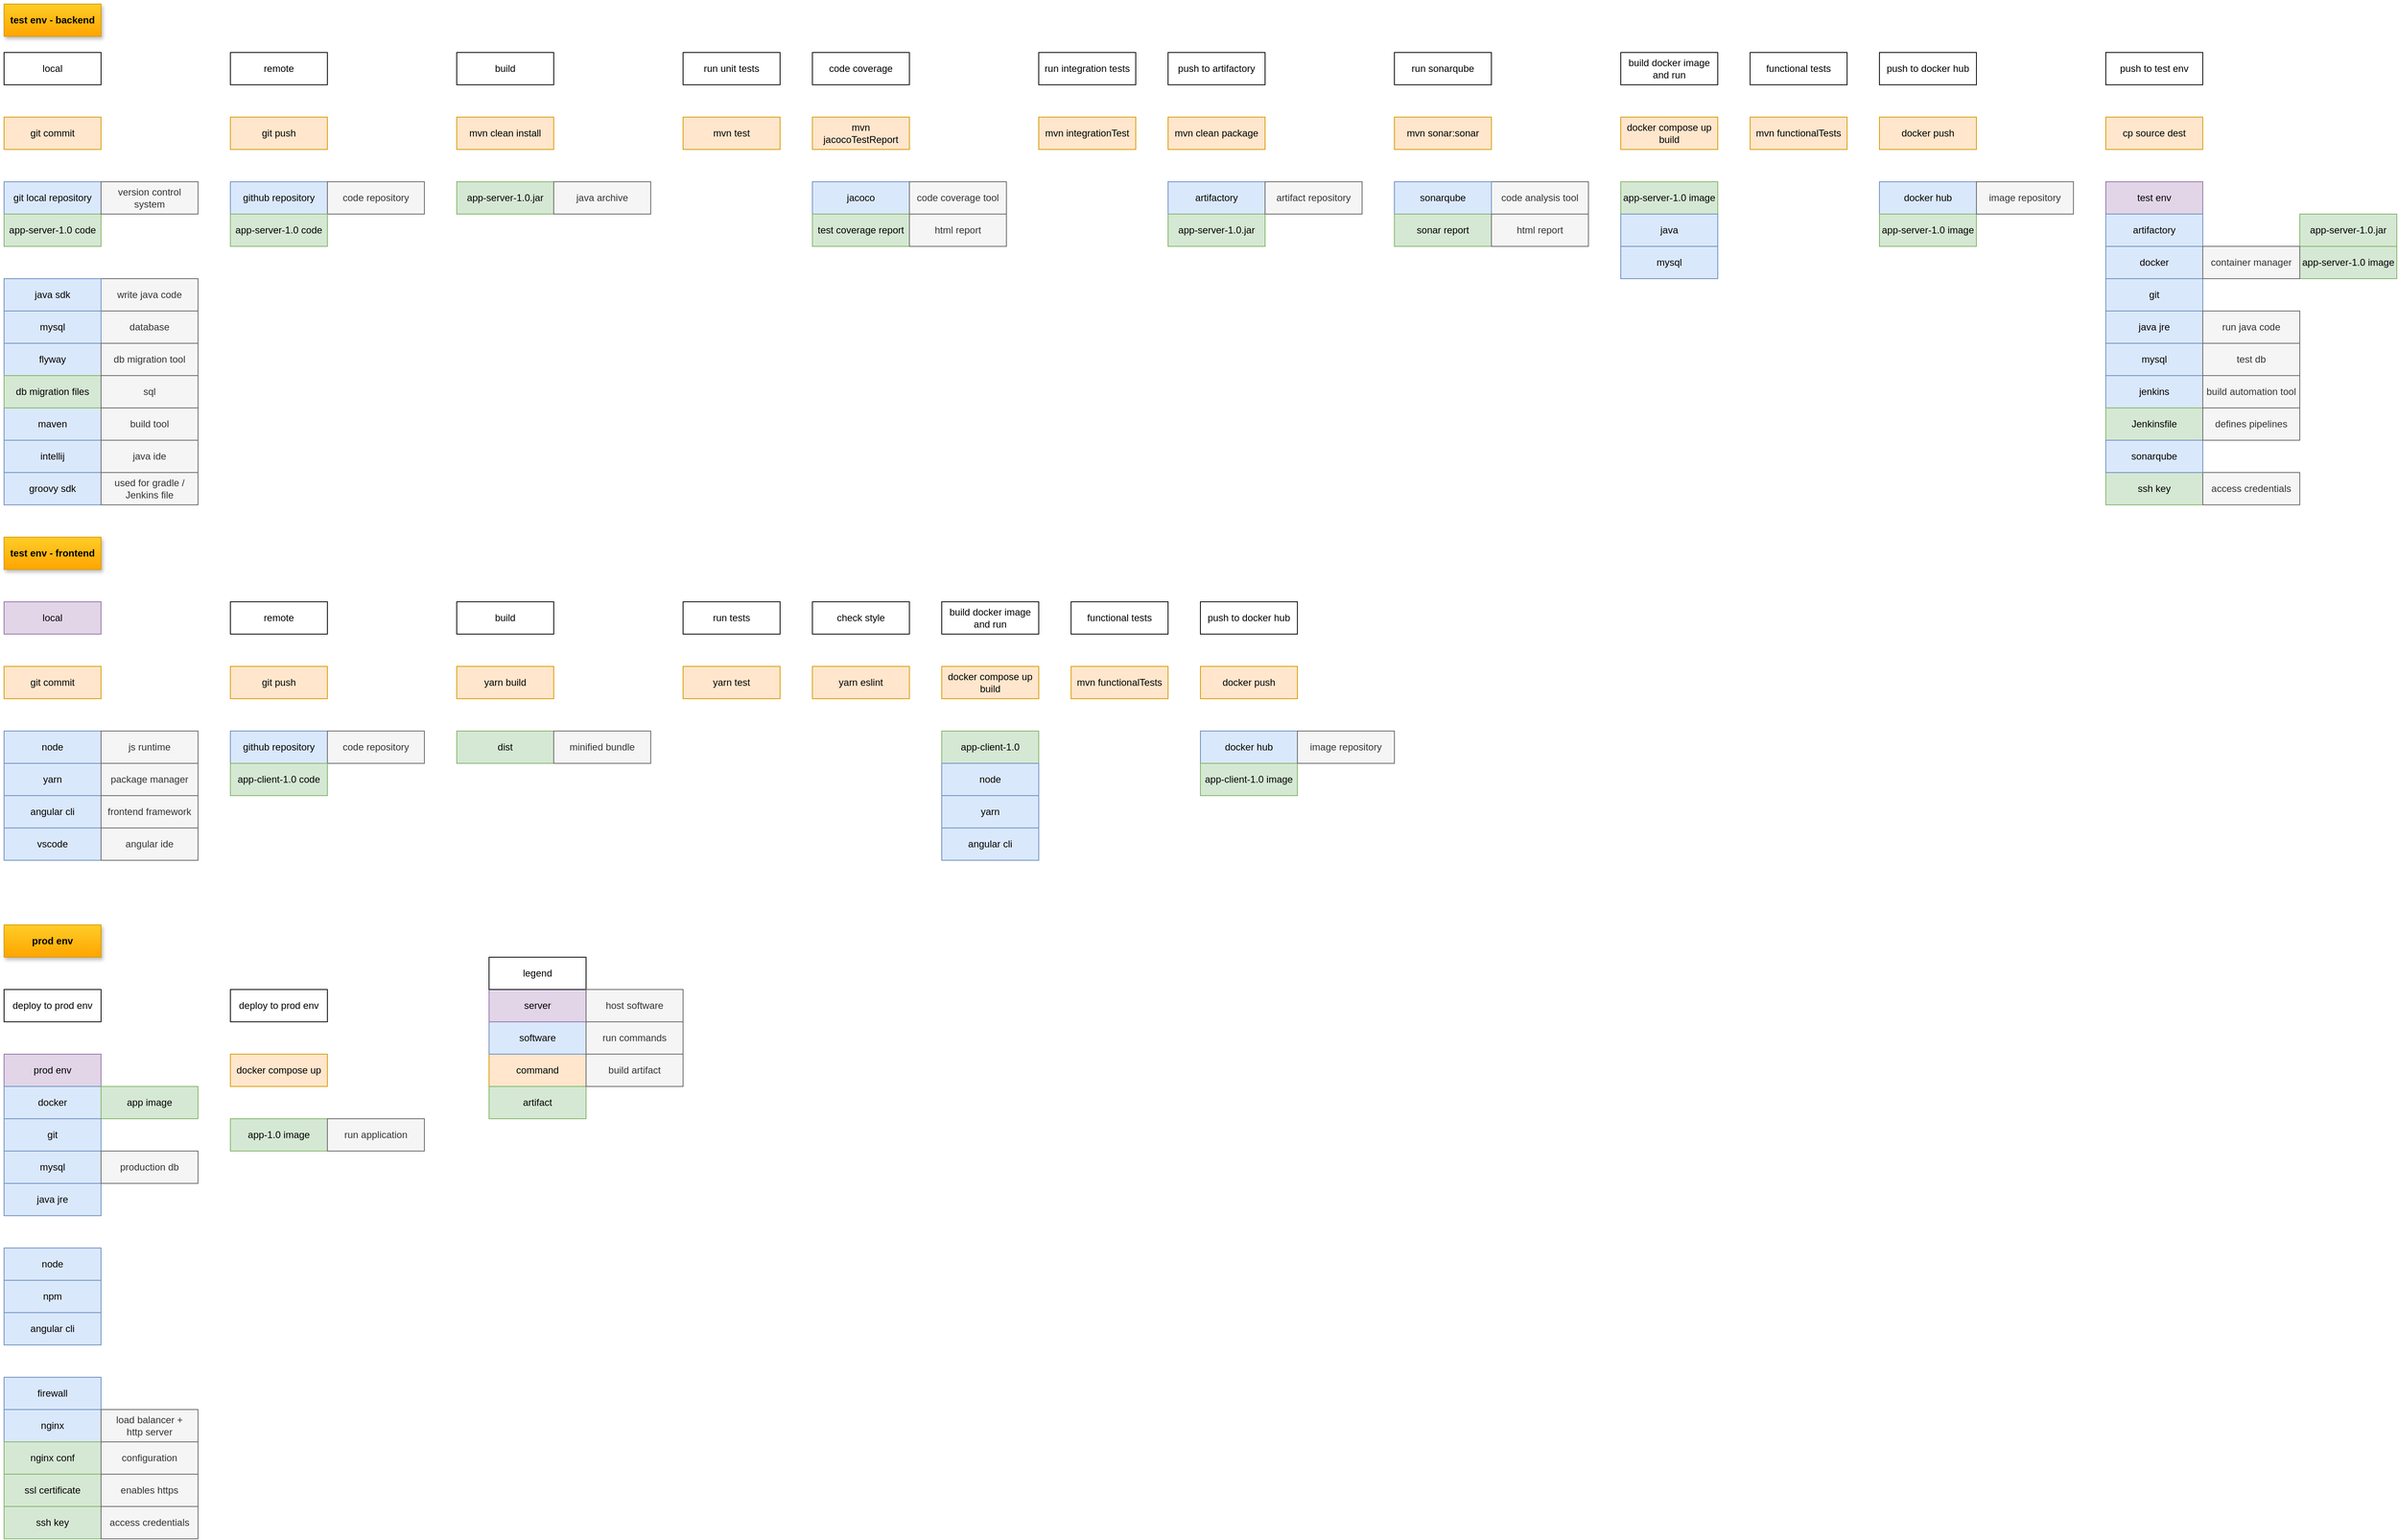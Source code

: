 <mxfile version="14.7.4" type="embed" pages="2"><diagram id="ULkQnrne7PKiLcyMcCj-" name="real"><mxGraphModel dx="1424" dy="747" grid="1" gridSize="10" guides="1" tooltips="1" connect="1" arrows="1" fold="1" page="1" pageScale="1" pageWidth="850" pageHeight="1100" math="0" shadow="0"><root><mxCell id="0"/><mxCell id="1" parent="0"/><mxCell id="2" value="build" style="rounded=0;whiteSpace=wrap;html=1;" parent="1" vertex="1"><mxGeometry x="600" y="80" width="120" height="40" as="geometry"/></mxCell><mxCell id="3" value="run unit tests" style="rounded=0;whiteSpace=wrap;html=1;" parent="1" vertex="1"><mxGeometry x="880" y="80" width="120" height="40" as="geometry"/></mxCell><mxCell id="4" value="run integration tests" style="rounded=0;whiteSpace=wrap;html=1;" parent="1" vertex="1"><mxGeometry x="1320" y="80" width="120" height="40" as="geometry"/></mxCell><mxCell id="5" value="push to artifactory" style="rounded=0;whiteSpace=wrap;html=1;" parent="1" vertex="1"><mxGeometry x="1480" y="80" width="120" height="40" as="geometry"/></mxCell><mxCell id="6" value="build docker image and run" style="rounded=0;whiteSpace=wrap;html=1;" parent="1" vertex="1"><mxGeometry x="2040" y="80" width="120" height="40" as="geometry"/></mxCell><mxCell id="7" value="push to docker hub" style="rounded=0;whiteSpace=wrap;html=1;" parent="1" vertex="1"><mxGeometry x="2360" y="80" width="120" height="40" as="geometry"/></mxCell><mxCell id="8" value="push to test env" style="rounded=0;whiteSpace=wrap;html=1;" parent="1" vertex="1"><mxGeometry x="2640" y="80" width="120" height="40" as="geometry"/></mxCell><mxCell id="10" value="test env - backend" style="rounded=0;whiteSpace=wrap;html=1;fillColor=#ffcd28;strokeColor=#d79b00;fontStyle=1;gradientColor=#ffa500;shadow=1;" parent="1" vertex="1"><mxGeometry x="40" y="20" width="120" height="40" as="geometry"/></mxCell><mxCell id="11" value="prod env" style="rounded=0;whiteSpace=wrap;html=1;fillColor=#ffcd28;strokeColor=#d79b00;fontStyle=1;gradientColor=#ffa500;shadow=1;" parent="1" vertex="1"><mxGeometry x="40" y="1160" width="120" height="40" as="geometry"/></mxCell><mxCell id="12" value="deploy to prod env" style="rounded=0;whiteSpace=wrap;html=1;" parent="1" vertex="1"><mxGeometry x="40" y="1240" width="120" height="40" as="geometry"/></mxCell><mxCell id="13" value="app-server-1.0.jar" style="rounded=0;whiteSpace=wrap;html=1;fillColor=#d5e8d4;strokeColor=#82b366;" parent="1" vertex="1"><mxGeometry x="600" y="240" width="120" height="40" as="geometry"/></mxCell><mxCell id="14" value="artifactory" style="rounded=0;whiteSpace=wrap;html=1;fillColor=#dae8fc;strokeColor=#6c8ebf;" parent="1" vertex="1"><mxGeometry x="1480" y="240" width="120" height="40" as="geometry"/></mxCell><mxCell id="15" value="docker hub" style="rounded=0;whiteSpace=wrap;html=1;fillColor=#dae8fc;strokeColor=#6c8ebf;" parent="1" vertex="1"><mxGeometry x="2360" y="240" width="120" height="40" as="geometry"/></mxCell><mxCell id="16" value="remote" style="rounded=0;whiteSpace=wrap;html=1;" parent="1" vertex="1"><mxGeometry x="320" y="80" width="120" height="40" as="geometry"/></mxCell><mxCell id="17" value="local" style="rounded=0;whiteSpace=wrap;html=1;" parent="1" vertex="1"><mxGeometry x="40" y="80" width="120" height="40" as="geometry"/></mxCell><mxCell id="18" value="git local repository" style="rounded=0;whiteSpace=wrap;html=1;fillColor=#dae8fc;strokeColor=#6c8ebf;" parent="1" vertex="1"><mxGeometry x="40" y="240" width="120" height="40" as="geometry"/></mxCell><mxCell id="19" value="github repository" style="rounded=0;whiteSpace=wrap;html=1;fillColor=#dae8fc;strokeColor=#6c8ebf;" parent="1" vertex="1"><mxGeometry x="320" y="240" width="120" height="40" as="geometry"/></mxCell><mxCell id="21" value="app-server-1.0 image" style="rounded=0;whiteSpace=wrap;html=1;fillColor=#d5e8d4;strokeColor=#82b366;" parent="1" vertex="1"><mxGeometry x="2040" y="240" width="120" height="40" as="geometry"/></mxCell><mxCell id="22" value="app-server-1.0.jar" style="rounded=0;whiteSpace=wrap;html=1;fillColor=#d5e8d4;strokeColor=#82b366;" parent="1" vertex="1"><mxGeometry x="1480" y="280" width="120" height="40" as="geometry"/></mxCell><mxCell id="23" value="app-server-1.0 image" style="rounded=0;whiteSpace=wrap;html=1;fillColor=#d5e8d4;strokeColor=#82b366;" parent="1" vertex="1"><mxGeometry x="2360" y="280" width="120" height="40" as="geometry"/></mxCell><mxCell id="24" value="test env" style="rounded=0;whiteSpace=wrap;html=1;fillColor=#e1d5e7;strokeColor=#9673a6;" parent="1" vertex="1"><mxGeometry x="2640" y="240" width="120" height="40" as="geometry"/></mxCell><mxCell id="25" value="artifactory" style="rounded=0;whiteSpace=wrap;html=1;fillColor=#dae8fc;strokeColor=#6c8ebf;" parent="1" vertex="1"><mxGeometry x="2640" y="280" width="120" height="40" as="geometry"/></mxCell><mxCell id="26" value="app-server-1.0.jar" style="rounded=0;whiteSpace=wrap;html=1;fillColor=#d5e8d4;strokeColor=#82b366;" parent="1" vertex="1"><mxGeometry x="2880" y="280" width="120" height="40" as="geometry"/></mxCell><mxCell id="27" value="docker" style="rounded=0;whiteSpace=wrap;html=1;fillColor=#dae8fc;strokeColor=#6c8ebf;" parent="1" vertex="1"><mxGeometry x="2640" y="320" width="120" height="40" as="geometry"/></mxCell><mxCell id="28" value="app-server-1.0 image" style="rounded=0;whiteSpace=wrap;html=1;fillColor=#d5e8d4;strokeColor=#82b366;" parent="1" vertex="1"><mxGeometry x="2880" y="320" width="120" height="40" as="geometry"/></mxCell><mxCell id="29" value="git" style="rounded=0;whiteSpace=wrap;html=1;fillColor=#dae8fc;strokeColor=#6c8ebf;" parent="1" vertex="1"><mxGeometry x="2640" y="360" width="120" height="40" as="geometry"/></mxCell><mxCell id="30" value="mysql" style="rounded=0;whiteSpace=wrap;html=1;fillColor=#dae8fc;strokeColor=#6c8ebf;" parent="1" vertex="1"><mxGeometry x="2640" y="440" width="120" height="40" as="geometry"/></mxCell><mxCell id="31" value="java jre" style="rounded=0;whiteSpace=wrap;html=1;fillColor=#dae8fc;strokeColor=#6c8ebf;" parent="1" vertex="1"><mxGeometry x="2640" y="400" width="120" height="40" as="geometry"/></mxCell><mxCell id="33" value="prod env" style="rounded=0;whiteSpace=wrap;html=1;fillColor=#e1d5e7;strokeColor=#9673a6;" parent="1" vertex="1"><mxGeometry x="40" y="1320" width="120" height="40" as="geometry"/></mxCell><mxCell id="34" value="docker" style="rounded=0;whiteSpace=wrap;html=1;fillColor=#dae8fc;strokeColor=#6c8ebf;" parent="1" vertex="1"><mxGeometry x="40" y="1360" width="120" height="40" as="geometry"/></mxCell><mxCell id="35" value="app image" style="rounded=0;whiteSpace=wrap;html=1;fillColor=#d5e8d4;strokeColor=#82b366;" parent="1" vertex="1"><mxGeometry x="160" y="1360" width="120" height="40" as="geometry"/></mxCell><mxCell id="36" value="git" style="rounded=0;whiteSpace=wrap;html=1;fillColor=#dae8fc;strokeColor=#6c8ebf;" parent="1" vertex="1"><mxGeometry x="40" y="1400" width="120" height="40" as="geometry"/></mxCell><mxCell id="37" value="mysql" style="rounded=0;whiteSpace=wrap;html=1;fillColor=#dae8fc;strokeColor=#6c8ebf;" parent="1" vertex="1"><mxGeometry x="40" y="1440" width="120" height="40" as="geometry"/></mxCell><mxCell id="38" value="java jre" style="rounded=0;whiteSpace=wrap;html=1;fillColor=#dae8fc;strokeColor=#6c8ebf;" parent="1" vertex="1"><mxGeometry x="40" y="1480" width="120" height="40" as="geometry"/></mxCell><mxCell id="39" value="firewall" style="rounded=0;whiteSpace=wrap;html=1;fillColor=#dae8fc;strokeColor=#6c8ebf;" parent="1" vertex="1"><mxGeometry x="40" y="1720" width="120" height="40" as="geometry"/></mxCell><mxCell id="40" value="nginx" style="rounded=0;whiteSpace=wrap;html=1;fillColor=#dae8fc;strokeColor=#6c8ebf;" parent="1" vertex="1"><mxGeometry x="40" y="1760" width="120" height="40" as="geometry"/></mxCell><mxCell id="41" value="ssl certificate" style="rounded=0;whiteSpace=wrap;html=1;fillColor=#d5e8d4;strokeColor=#82b366;" parent="1" vertex="1"><mxGeometry x="40" y="1840" width="120" height="40" as="geometry"/></mxCell><mxCell id="42" value="jenkins" style="rounded=0;whiteSpace=wrap;html=1;fillColor=#dae8fc;strokeColor=#6c8ebf;" parent="1" vertex="1"><mxGeometry x="2640" y="480" width="120" height="40" as="geometry"/></mxCell><mxCell id="44" value="build automation tool" style="rounded=0;whiteSpace=wrap;html=1;fillColor=#f5f5f5;strokeColor=#666666;fontColor=#333333;" parent="1" vertex="1"><mxGeometry x="2760" y="480" width="120" height="40" as="geometry"/></mxCell><mxCell id="45" value="write java code" style="rounded=0;whiteSpace=wrap;html=1;fillColor=#f5f5f5;strokeColor=#666666;fontColor=#333333;" parent="1" vertex="1"><mxGeometry x="160" y="360" width="120" height="40" as="geometry"/></mxCell><mxCell id="46" value="database" style="rounded=0;whiteSpace=wrap;html=1;fillColor=#f5f5f5;strokeColor=#666666;fontColor=#333333;" parent="1" vertex="1"><mxGeometry x="160" y="400" width="120" height="40" as="geometry"/></mxCell><mxCell id="48" value="mysql" style="rounded=0;whiteSpace=wrap;html=1;fillColor=#dae8fc;strokeColor=#6c8ebf;" parent="1" vertex="1"><mxGeometry x="2040" y="320" width="120" height="40" as="geometry"/></mxCell><mxCell id="49" value="java" style="rounded=0;whiteSpace=wrap;html=1;fillColor=#dae8fc;strokeColor=#6c8ebf;" parent="1" vertex="1"><mxGeometry x="2040" y="280" width="120" height="40" as="geometry"/></mxCell><mxCell id="50" value="container manager" style="rounded=0;whiteSpace=wrap;html=1;fillColor=#f5f5f5;strokeColor=#666666;fontColor=#333333;" parent="1" vertex="1"><mxGeometry x="2760" y="320" width="120" height="40" as="geometry"/></mxCell><mxCell id="51" value="artifact repository" style="rounded=0;whiteSpace=wrap;html=1;fillColor=#f5f5f5;strokeColor=#666666;fontColor=#333333;" parent="1" vertex="1"><mxGeometry x="1600" y="240" width="120" height="40" as="geometry"/></mxCell><mxCell id="53" value="code repository" style="rounded=0;whiteSpace=wrap;html=1;fillColor=#f5f5f5;strokeColor=#666666;fontColor=#333333;" parent="1" vertex="1"><mxGeometry x="440" y="240" width="120" height="40" as="geometry"/></mxCell><mxCell id="54" value="app-server-1.0 code" style="rounded=0;whiteSpace=wrap;html=1;fillColor=#d5e8d4;strokeColor=#82b366;" parent="1" vertex="1"><mxGeometry x="40" y="280" width="120" height="40" as="geometry"/></mxCell><mxCell id="55" value="app-server-1.0 code" style="rounded=0;whiteSpace=wrap;html=1;fillColor=#d5e8d4;strokeColor=#82b366;" parent="1" vertex="1"><mxGeometry x="320" y="280" width="120" height="40" as="geometry"/></mxCell><mxCell id="59" value="java archive" style="rounded=0;whiteSpace=wrap;html=1;fillColor=#f5f5f5;strokeColor=#666666;fontColor=#333333;" parent="1" vertex="1"><mxGeometry x="720" y="240" width="120" height="40" as="geometry"/></mxCell><mxCell id="61" value="image repository" style="rounded=0;whiteSpace=wrap;html=1;fillColor=#f5f5f5;strokeColor=#666666;fontColor=#333333;" parent="1" vertex="1"><mxGeometry x="2480" y="240" width="120" height="40" as="geometry"/></mxCell><mxCell id="63" value="mysql" style="rounded=0;whiteSpace=wrap;html=1;fillColor=#dae8fc;strokeColor=#6c8ebf;" parent="1" vertex="1"><mxGeometry x="40" y="400" width="120" height="40" as="geometry"/></mxCell><mxCell id="64" value="java sdk" style="rounded=0;whiteSpace=wrap;html=1;fillColor=#dae8fc;strokeColor=#6c8ebf;" parent="1" vertex="1"><mxGeometry x="40" y="360" width="120" height="40" as="geometry"/></mxCell><mxCell id="65" value="version control system" style="rounded=0;whiteSpace=wrap;html=1;fillColor=#f5f5f5;strokeColor=#666666;fontColor=#333333;" parent="1" vertex="1"><mxGeometry x="160" y="240" width="120" height="40" as="geometry"/></mxCell><mxCell id="66" value="intellij" style="rounded=0;whiteSpace=wrap;html=1;fillColor=#dae8fc;strokeColor=#6c8ebf;" parent="1" vertex="1"><mxGeometry x="40" y="560" width="120" height="40" as="geometry"/></mxCell><mxCell id="67" value="java ide" style="rounded=0;whiteSpace=wrap;html=1;fillColor=#f5f5f5;strokeColor=#666666;fontColor=#333333;" parent="1" vertex="1"><mxGeometry x="160" y="560" width="120" height="40" as="geometry"/></mxCell><mxCell id="68" value="maven" style="rounded=0;whiteSpace=wrap;html=1;fillColor=#dae8fc;strokeColor=#6c8ebf;" parent="1" vertex="1"><mxGeometry x="40" y="520" width="120" height="40" as="geometry"/></mxCell><mxCell id="70" value="build tool" style="rounded=0;whiteSpace=wrap;html=1;fillColor=#f5f5f5;strokeColor=#666666;fontColor=#333333;" parent="1" vertex="1"><mxGeometry x="160" y="520" width="120" height="40" as="geometry"/></mxCell><mxCell id="71" value="mvn test" style="rounded=0;whiteSpace=wrap;html=1;fillColor=#ffe6cc;strokeColor=#d79b00;" parent="1" vertex="1"><mxGeometry x="880" y="160" width="120" height="40" as="geometry"/></mxCell><mxCell id="72" value="mvn integrationTest" style="rounded=0;whiteSpace=wrap;html=1;fillColor=#ffe6cc;strokeColor=#d79b00;" parent="1" vertex="1"><mxGeometry x="1320" y="160" width="120" height="40" as="geometry"/></mxCell><mxCell id="73" value="mvn clean install" style="rounded=0;whiteSpace=wrap;html=1;fillColor=#ffe6cc;strokeColor=#d79b00;" parent="1" vertex="1"><mxGeometry x="600" y="160" width="120" height="40" as="geometry"/></mxCell><mxCell id="74" value="docker push" style="rounded=0;whiteSpace=wrap;html=1;fillColor=#ffe6cc;strokeColor=#d79b00;" parent="1" vertex="1"><mxGeometry x="2360" y="160" width="120" height="40" as="geometry"/></mxCell><mxCell id="75" value="docker compose up build" style="rounded=0;whiteSpace=wrap;html=1;fillColor=#ffe6cc;strokeColor=#d79b00;" parent="1" vertex="1"><mxGeometry x="2040" y="160" width="120" height="40" as="geometry"/></mxCell><mxCell id="76" value="load balancer + &lt;br&gt;http server" style="rounded=0;whiteSpace=wrap;html=1;fillColor=#f5f5f5;strokeColor=#666666;fontColor=#333333;" parent="1" vertex="1"><mxGeometry x="160" y="1760" width="120" height="40" as="geometry"/></mxCell><mxCell id="77" value="git push" style="rounded=0;whiteSpace=wrap;html=1;fillColor=#ffe6cc;strokeColor=#d79b00;" parent="1" vertex="1"><mxGeometry x="320" y="160" width="120" height="40" as="geometry"/></mxCell><mxCell id="78" value="git commit" style="rounded=0;whiteSpace=wrap;html=1;fillColor=#ffe6cc;strokeColor=#d79b00;" parent="1" vertex="1"><mxGeometry x="40" y="160" width="120" height="40" as="geometry"/></mxCell><mxCell id="79" value="Jenkinsfile" style="rounded=0;whiteSpace=wrap;html=1;fillColor=#d5e8d4;strokeColor=#82b366;" parent="1" vertex="1"><mxGeometry x="2640" y="520" width="120" height="40" as="geometry"/></mxCell><mxCell id="80" value="command" style="rounded=0;whiteSpace=wrap;html=1;fillColor=#ffe6cc;strokeColor=#d79b00;" parent="1" vertex="1"><mxGeometry x="640" y="1320" width="120" height="40" as="geometry"/></mxCell><mxCell id="81" value="software" style="rounded=0;whiteSpace=wrap;html=1;fillColor=#dae8fc;strokeColor=#6c8ebf;" parent="1" vertex="1"><mxGeometry x="640" y="1280" width="120" height="40" as="geometry"/></mxCell><mxCell id="82" value="artifact" style="rounded=0;whiteSpace=wrap;html=1;fillColor=#d5e8d4;strokeColor=#82b366;" parent="1" vertex="1"><mxGeometry x="640" y="1360" width="120" height="40" as="geometry"/></mxCell><mxCell id="83" value="server" style="rounded=0;whiteSpace=wrap;html=1;fillColor=#e1d5e7;strokeColor=#9673a6;" parent="1" vertex="1"><mxGeometry x="640" y="1240" width="120" height="40" as="geometry"/></mxCell><mxCell id="84" value="legend" style="rounded=0;whiteSpace=wrap;html=1;" parent="1" vertex="1"><mxGeometry x="640" y="1200" width="120" height="40" as="geometry"/></mxCell><mxCell id="85" value="cp source dest" style="rounded=0;whiteSpace=wrap;html=1;fillColor=#ffe6cc;strokeColor=#d79b00;" parent="1" vertex="1"><mxGeometry x="2640" y="160" width="120" height="40" as="geometry"/></mxCell><mxCell id="86" value="mvn clean package" style="rounded=0;whiteSpace=wrap;html=1;fillColor=#ffe6cc;strokeColor=#d79b00;" parent="1" vertex="1"><mxGeometry x="1480" y="160" width="120" height="40" as="geometry"/></mxCell><mxCell id="87" value="ssh key" style="rounded=0;whiteSpace=wrap;html=1;fillColor=#d5e8d4;strokeColor=#82b366;" parent="1" vertex="1"><mxGeometry x="40" y="1880" width="120" height="40" as="geometry"/></mxCell><mxCell id="88" value="ssh key" style="rounded=0;whiteSpace=wrap;html=1;fillColor=#d5e8d4;strokeColor=#82b366;" parent="1" vertex="1"><mxGeometry x="2640" y="600" width="120" height="40" as="geometry"/></mxCell><mxCell id="89" value="access credentials" style="rounded=0;whiteSpace=wrap;html=1;fillColor=#f5f5f5;strokeColor=#666666;fontColor=#333333;" parent="1" vertex="1"><mxGeometry x="2760" y="600" width="120" height="40" as="geometry"/></mxCell><mxCell id="90" value="host software" style="rounded=0;whiteSpace=wrap;html=1;fillColor=#f5f5f5;strokeColor=#666666;fontColor=#333333;" parent="1" vertex="1"><mxGeometry x="760" y="1240" width="120" height="40" as="geometry"/></mxCell><mxCell id="91" value="run commands" style="rounded=0;whiteSpace=wrap;html=1;fillColor=#f5f5f5;strokeColor=#666666;fontColor=#333333;" parent="1" vertex="1"><mxGeometry x="760" y="1280" width="120" height="40" as="geometry"/></mxCell><mxCell id="92" value="build artifact" style="rounded=0;whiteSpace=wrap;html=1;fillColor=#f5f5f5;strokeColor=#666666;fontColor=#333333;" parent="1" vertex="1"><mxGeometry x="760" y="1320" width="120" height="40" as="geometry"/></mxCell><mxCell id="94" value="code coverage" style="rounded=0;whiteSpace=wrap;html=1;" parent="1" vertex="1"><mxGeometry x="1040" y="80" width="120" height="40" as="geometry"/></mxCell><mxCell id="95" value="jacoco" style="rounded=0;whiteSpace=wrap;html=1;fillColor=#dae8fc;strokeColor=#6c8ebf;" parent="1" vertex="1"><mxGeometry x="1040" y="240" width="120" height="40" as="geometry"/></mxCell><mxCell id="96" value="test coverage report" style="rounded=0;whiteSpace=wrap;html=1;fillColor=#d5e8d4;strokeColor=#82b366;" parent="1" vertex="1"><mxGeometry x="1040" y="280" width="120" height="40" as="geometry"/></mxCell><mxCell id="97" value="mvn jacocoTestReport" style="rounded=0;whiteSpace=wrap;html=1;fillColor=#ffe6cc;strokeColor=#d79b00;" parent="1" vertex="1"><mxGeometry x="1040" y="160" width="120" height="40" as="geometry"/></mxCell><mxCell id="98" value="code coverage tool" style="rounded=0;whiteSpace=wrap;html=1;fillColor=#f5f5f5;strokeColor=#666666;fontColor=#333333;" parent="1" vertex="1"><mxGeometry x="1160" y="240" width="120" height="40" as="geometry"/></mxCell><mxCell id="99" value="flyway" style="rounded=0;whiteSpace=wrap;html=1;fillColor=#dae8fc;strokeColor=#6c8ebf;" parent="1" vertex="1"><mxGeometry x="40" y="440" width="120" height="40" as="geometry"/></mxCell><mxCell id="100" value="db migration tool" style="rounded=0;whiteSpace=wrap;html=1;fillColor=#f5f5f5;strokeColor=#666666;fontColor=#333333;" parent="1" vertex="1"><mxGeometry x="160" y="440" width="120" height="40" as="geometry"/></mxCell><mxCell id="TMf7GeFNpjUwdygxCq6B-100" value="access credentials" style="rounded=0;whiteSpace=wrap;html=1;fillColor=#f5f5f5;strokeColor=#666666;fontColor=#333333;" parent="1" vertex="1"><mxGeometry x="160" y="1880" width="120" height="40" as="geometry"/></mxCell><mxCell id="TMf7GeFNpjUwdygxCq6B-101" value="enables https" style="rounded=0;whiteSpace=wrap;html=1;fillColor=#f5f5f5;strokeColor=#666666;fontColor=#333333;" parent="1" vertex="1"><mxGeometry x="160" y="1840" width="120" height="40" as="geometry"/></mxCell><mxCell id="TMf7GeFNpjUwdygxCq6B-102" value="deploy to prod env" style="rounded=0;whiteSpace=wrap;html=1;" parent="1" vertex="1"><mxGeometry x="320" y="1240" width="120" height="40" as="geometry"/></mxCell><mxCell id="TMf7GeFNpjUwdygxCq6B-103" value="docker compose up" style="rounded=0;whiteSpace=wrap;html=1;fillColor=#ffe6cc;strokeColor=#d79b00;" parent="1" vertex="1"><mxGeometry x="320" y="1320" width="120" height="40" as="geometry"/></mxCell><mxCell id="TMf7GeFNpjUwdygxCq6B-104" value="app-1.0 image" style="rounded=0;whiteSpace=wrap;html=1;fillColor=#d5e8d4;strokeColor=#82b366;" parent="1" vertex="1"><mxGeometry x="320" y="1400" width="120" height="40" as="geometry"/></mxCell><mxCell id="TMf7GeFNpjUwdygxCq6B-105" value="run application" style="rounded=0;whiteSpace=wrap;html=1;fillColor=#f5f5f5;strokeColor=#666666;fontColor=#333333;" parent="1" vertex="1"><mxGeometry x="440" y="1400" width="120" height="40" as="geometry"/></mxCell><mxCell id="TMf7GeFNpjUwdygxCq6B-106" value="node" style="rounded=0;whiteSpace=wrap;html=1;fillColor=#dae8fc;strokeColor=#6c8ebf;" parent="1" vertex="1"><mxGeometry x="40" y="920" width="120" height="40" as="geometry"/></mxCell><mxCell id="TMf7GeFNpjUwdygxCq6B-107" value="angular cli" style="rounded=0;whiteSpace=wrap;html=1;fillColor=#dae8fc;strokeColor=#6c8ebf;" parent="1" vertex="1"><mxGeometry x="40" y="1000" width="120" height="40" as="geometry"/></mxCell><mxCell id="TMf7GeFNpjUwdygxCq6B-108" value="frontend framework" style="rounded=0;whiteSpace=wrap;html=1;fillColor=#f5f5f5;strokeColor=#666666;fontColor=#333333;" parent="1" vertex="1"><mxGeometry x="160" y="1000" width="120" height="40" as="geometry"/></mxCell><mxCell id="TMf7GeFNpjUwdygxCq6B-110" value="yarn" style="rounded=0;whiteSpace=wrap;html=1;fillColor=#dae8fc;strokeColor=#6c8ebf;" parent="1" vertex="1"><mxGeometry x="40" y="960" width="120" height="40" as="geometry"/></mxCell><mxCell id="TMf7GeFNpjUwdygxCq6B-111" value="package manager" style="rounded=0;whiteSpace=wrap;html=1;fillColor=#f5f5f5;strokeColor=#666666;fontColor=#333333;" parent="1" vertex="1"><mxGeometry x="160" y="960" width="120" height="40" as="geometry"/></mxCell><mxCell id="TMf7GeFNpjUwdygxCq6B-112" value="js runtime" style="rounded=0;whiteSpace=wrap;html=1;fillColor=#f5f5f5;strokeColor=#666666;fontColor=#333333;" parent="1" vertex="1"><mxGeometry x="160" y="920" width="120" height="40" as="geometry"/></mxCell><mxCell id="TMf7GeFNpjUwdygxCq6B-113" value="vscode" style="rounded=0;whiteSpace=wrap;html=1;fillColor=#dae8fc;strokeColor=#6c8ebf;" parent="1" vertex="1"><mxGeometry x="40" y="1040" width="120" height="40" as="geometry"/></mxCell><mxCell id="TMf7GeFNpjUwdygxCq6B-114" value="angular ide" style="rounded=0;whiteSpace=wrap;html=1;fillColor=#f5f5f5;strokeColor=#666666;fontColor=#333333;" parent="1" vertex="1"><mxGeometry x="160" y="1040" width="120" height="40" as="geometry"/></mxCell><mxCell id="TMf7GeFNpjUwdygxCq6B-115" value="node" style="rounded=0;whiteSpace=wrap;html=1;fillColor=#dae8fc;strokeColor=#6c8ebf;" parent="1" vertex="1"><mxGeometry x="40" y="1560" width="120" height="40" as="geometry"/></mxCell><mxCell id="TMf7GeFNpjUwdygxCq6B-116" value="angular cli" style="rounded=0;whiteSpace=wrap;html=1;fillColor=#dae8fc;strokeColor=#6c8ebf;" parent="1" vertex="1"><mxGeometry x="40" y="1640" width="120" height="40" as="geometry"/></mxCell><mxCell id="TMf7GeFNpjUwdygxCq6B-117" value="npm" style="rounded=0;whiteSpace=wrap;html=1;fillColor=#dae8fc;strokeColor=#6c8ebf;" parent="1" vertex="1"><mxGeometry x="40" y="1600" width="120" height="40" as="geometry"/></mxCell><mxCell id="TMf7GeFNpjUwdygxCq6B-118" value="nginx conf" style="rounded=0;whiteSpace=wrap;html=1;fillColor=#d5e8d4;strokeColor=#82b366;" parent="1" vertex="1"><mxGeometry x="40" y="1800" width="120" height="40" as="geometry"/></mxCell><mxCell id="TMf7GeFNpjUwdygxCq6B-119" value="configuration" style="rounded=0;whiteSpace=wrap;html=1;fillColor=#f5f5f5;strokeColor=#666666;fontColor=#333333;" parent="1" vertex="1"><mxGeometry x="160" y="1800" width="120" height="40" as="geometry"/></mxCell><mxCell id="TMf7GeFNpjUwdygxCq6B-121" value="db migration files" style="rounded=0;whiteSpace=wrap;html=1;fillColor=#d5e8d4;strokeColor=#82b366;" parent="1" vertex="1"><mxGeometry x="40" y="480" width="120" height="40" as="geometry"/></mxCell><mxCell id="TMf7GeFNpjUwdygxCq6B-122" value="sql" style="rounded=0;whiteSpace=wrap;html=1;fillColor=#f5f5f5;strokeColor=#666666;fontColor=#333333;" parent="1" vertex="1"><mxGeometry x="160" y="480" width="120" height="40" as="geometry"/></mxCell><mxCell id="TMf7GeFNpjUwdygxCq6B-123" value="sonarqube" style="rounded=0;whiteSpace=wrap;html=1;fillColor=#dae8fc;strokeColor=#6c8ebf;" parent="1" vertex="1"><mxGeometry x="2640" y="560" width="120" height="40" as="geometry"/></mxCell><mxCell id="TMf7GeFNpjUwdygxCq6B-124" value="code analysis tool" style="rounded=0;whiteSpace=wrap;html=1;fillColor=#f5f5f5;strokeColor=#666666;fontColor=#333333;" parent="1" vertex="1"><mxGeometry x="1880" y="240" width="120" height="40" as="geometry"/></mxCell><mxCell id="TMf7GeFNpjUwdygxCq6B-125" value="run sonarqube" style="rounded=0;whiteSpace=wrap;html=1;" parent="1" vertex="1"><mxGeometry x="1760" y="80" width="120" height="40" as="geometry"/></mxCell><mxCell id="TMf7GeFNpjUwdygxCq6B-126" value="mvn sonar:sonar" style="rounded=0;whiteSpace=wrap;html=1;fillColor=#ffe6cc;strokeColor=#d79b00;" parent="1" vertex="1"><mxGeometry x="1760" y="160" width="120" height="40" as="geometry"/></mxCell><mxCell id="TMf7GeFNpjUwdygxCq6B-128" value="git commit" style="rounded=0;whiteSpace=wrap;html=1;fillColor=#ffe6cc;strokeColor=#d79b00;" parent="1" vertex="1"><mxGeometry x="40" y="840" width="120" height="40" as="geometry"/></mxCell><mxCell id="TMf7GeFNpjUwdygxCq6B-129" value="test env - frontend" style="rounded=0;whiteSpace=wrap;html=1;fillColor=#ffcd28;strokeColor=#d79b00;fontStyle=1;gradientColor=#ffa500;shadow=1;" parent="1" vertex="1"><mxGeometry x="40" y="680" width="120" height="40" as="geometry"/></mxCell><mxCell id="TMf7GeFNpjUwdygxCq6B-130" value="remote" style="rounded=0;whiteSpace=wrap;html=1;" parent="1" vertex="1"><mxGeometry x="320" y="760" width="120" height="40" as="geometry"/></mxCell><mxCell id="TMf7GeFNpjUwdygxCq6B-131" value="github repository" style="rounded=0;whiteSpace=wrap;html=1;fillColor=#dae8fc;strokeColor=#6c8ebf;" parent="1" vertex="1"><mxGeometry x="320" y="920" width="120" height="40" as="geometry"/></mxCell><mxCell id="TMf7GeFNpjUwdygxCq6B-132" value="code repository" style="rounded=0;whiteSpace=wrap;html=1;fillColor=#f5f5f5;strokeColor=#666666;fontColor=#333333;" parent="1" vertex="1"><mxGeometry x="440" y="920" width="120" height="40" as="geometry"/></mxCell><mxCell id="TMf7GeFNpjUwdygxCq6B-133" value="app-client-1.0 code" style="rounded=0;whiteSpace=wrap;html=1;fillColor=#d5e8d4;strokeColor=#82b366;" parent="1" vertex="1"><mxGeometry x="320" y="960" width="120" height="40" as="geometry"/></mxCell><mxCell id="TMf7GeFNpjUwdygxCq6B-134" value="git push" style="rounded=0;whiteSpace=wrap;html=1;fillColor=#ffe6cc;strokeColor=#d79b00;" parent="1" vertex="1"><mxGeometry x="320" y="840" width="120" height="40" as="geometry"/></mxCell><mxCell id="TMf7GeFNpjUwdygxCq6B-135" value="local" style="rounded=0;whiteSpace=wrap;html=1;fillColor=#e1d5e7;strokeColor=#9673a6;" parent="1" vertex="1"><mxGeometry x="40" y="760" width="120" height="40" as="geometry"/></mxCell><mxCell id="TMf7GeFNpjUwdygxCq6B-136" value="build" style="rounded=0;whiteSpace=wrap;html=1;" parent="1" vertex="1"><mxGeometry x="600" y="760" width="120" height="40" as="geometry"/></mxCell><mxCell id="TMf7GeFNpjUwdygxCq6B-137" value="dist" style="rounded=0;whiteSpace=wrap;html=1;fillColor=#d5e8d4;strokeColor=#82b366;" parent="1" vertex="1"><mxGeometry x="600" y="920" width="120" height="40" as="geometry"/></mxCell><mxCell id="TMf7GeFNpjUwdygxCq6B-138" value="minified bundle" style="rounded=0;whiteSpace=wrap;html=1;fillColor=#f5f5f5;strokeColor=#666666;fontColor=#333333;" parent="1" vertex="1"><mxGeometry x="720" y="920" width="120" height="40" as="geometry"/></mxCell><mxCell id="TMf7GeFNpjUwdygxCq6B-139" value="yarn build" style="rounded=0;whiteSpace=wrap;html=1;fillColor=#ffe6cc;strokeColor=#d79b00;" parent="1" vertex="1"><mxGeometry x="600" y="840" width="120" height="40" as="geometry"/></mxCell><mxCell id="TMf7GeFNpjUwdygxCq6B-140" value="production db" style="rounded=0;whiteSpace=wrap;html=1;fillColor=#f5f5f5;strokeColor=#666666;fontColor=#333333;" parent="1" vertex="1"><mxGeometry x="160" y="1440" width="120" height="40" as="geometry"/></mxCell><mxCell id="TMf7GeFNpjUwdygxCq6B-141" value="test db" style="rounded=0;whiteSpace=wrap;html=1;fillColor=#f5f5f5;strokeColor=#666666;fontColor=#333333;" parent="1" vertex="1"><mxGeometry x="2760" y="440" width="120" height="40" as="geometry"/></mxCell><mxCell id="TMf7GeFNpjUwdygxCq6B-142" value="run tests" style="rounded=0;whiteSpace=wrap;html=1;" parent="1" vertex="1"><mxGeometry x="880" y="760" width="120" height="40" as="geometry"/></mxCell><mxCell id="TMf7GeFNpjUwdygxCq6B-143" value="yarn test" style="rounded=0;whiteSpace=wrap;html=1;fillColor=#ffe6cc;strokeColor=#d79b00;" parent="1" vertex="1"><mxGeometry x="880" y="840" width="120" height="40" as="geometry"/></mxCell><mxCell id="TMf7GeFNpjUwdygxCq6B-144" value="functional tests" style="rounded=0;whiteSpace=wrap;html=1;" parent="1" vertex="1"><mxGeometry x="2200" y="80" width="120" height="40" as="geometry"/></mxCell><mxCell id="TMf7GeFNpjUwdygxCq6B-145" value="mvn functionalTests" style="rounded=0;whiteSpace=wrap;html=1;fillColor=#ffe6cc;strokeColor=#d79b00;" parent="1" vertex="1"><mxGeometry x="2200" y="160" width="120" height="40" as="geometry"/></mxCell><mxCell id="TMf7GeFNpjUwdygxCq6B-146" value="sonarqube" style="rounded=0;whiteSpace=wrap;html=1;fillColor=#dae8fc;strokeColor=#6c8ebf;" parent="1" vertex="1"><mxGeometry x="1760" y="240" width="120" height="40" as="geometry"/></mxCell><mxCell id="TMf7GeFNpjUwdygxCq6B-147" value="sonar report" style="rounded=0;whiteSpace=wrap;html=1;fillColor=#d5e8d4;strokeColor=#82b366;" parent="1" vertex="1"><mxGeometry x="1760" y="280" width="120" height="40" as="geometry"/></mxCell><mxCell id="TMf7GeFNpjUwdygxCq6B-148" value="html report" style="rounded=0;whiteSpace=wrap;html=1;fillColor=#f5f5f5;strokeColor=#666666;fontColor=#333333;" parent="1" vertex="1"><mxGeometry x="1160" y="280" width="120" height="40" as="geometry"/></mxCell><mxCell id="TMf7GeFNpjUwdygxCq6B-149" value="html report" style="rounded=0;whiteSpace=wrap;html=1;fillColor=#f5f5f5;strokeColor=#666666;fontColor=#333333;" parent="1" vertex="1"><mxGeometry x="1880" y="280" width="120" height="40" as="geometry"/></mxCell><mxCell id="101" value="check style" style="rounded=0;whiteSpace=wrap;html=1;" parent="1" vertex="1"><mxGeometry x="1040" y="760" width="120" height="40" as="geometry"/></mxCell><mxCell id="102" value="yarn eslint" style="rounded=0;whiteSpace=wrap;html=1;fillColor=#ffe6cc;strokeColor=#d79b00;" parent="1" vertex="1"><mxGeometry x="1040" y="840" width="120" height="40" as="geometry"/></mxCell><mxCell id="103" value="build docker image and run" style="rounded=0;whiteSpace=wrap;html=1;" parent="1" vertex="1"><mxGeometry x="1200" y="760" width="120" height="40" as="geometry"/></mxCell><mxCell id="104" value="push to docker hub" style="rounded=0;whiteSpace=wrap;html=1;" parent="1" vertex="1"><mxGeometry x="1520" y="760" width="120" height="40" as="geometry"/></mxCell><mxCell id="105" value="docker hub" style="rounded=0;whiteSpace=wrap;html=1;fillColor=#dae8fc;strokeColor=#6c8ebf;" parent="1" vertex="1"><mxGeometry x="1520" y="920" width="120" height="40" as="geometry"/></mxCell><mxCell id="106" value="app-client-1.0" style="rounded=0;whiteSpace=wrap;html=1;fillColor=#d5e8d4;strokeColor=#82b366;" parent="1" vertex="1"><mxGeometry x="1200" y="920" width="120" height="40" as="geometry"/></mxCell><mxCell id="107" value="app-client-1.0 image" style="rounded=0;whiteSpace=wrap;html=1;fillColor=#d5e8d4;strokeColor=#82b366;" parent="1" vertex="1"><mxGeometry x="1520" y="960" width="120" height="40" as="geometry"/></mxCell><mxCell id="108" value="yarn" style="rounded=0;whiteSpace=wrap;html=1;fillColor=#dae8fc;strokeColor=#6c8ebf;" parent="1" vertex="1"><mxGeometry x="1200" y="1000" width="120" height="40" as="geometry"/></mxCell><mxCell id="109" value="node" style="rounded=0;whiteSpace=wrap;html=1;fillColor=#dae8fc;strokeColor=#6c8ebf;" parent="1" vertex="1"><mxGeometry x="1200" y="960" width="120" height="40" as="geometry"/></mxCell><mxCell id="110" value="image repository" style="rounded=0;whiteSpace=wrap;html=1;fillColor=#f5f5f5;strokeColor=#666666;fontColor=#333333;" parent="1" vertex="1"><mxGeometry x="1640" y="920" width="120" height="40" as="geometry"/></mxCell><mxCell id="111" value="docker push" style="rounded=0;whiteSpace=wrap;html=1;fillColor=#ffe6cc;strokeColor=#d79b00;" parent="1" vertex="1"><mxGeometry x="1520" y="840" width="120" height="40" as="geometry"/></mxCell><mxCell id="112" value="docker compose up build" style="rounded=0;whiteSpace=wrap;html=1;fillColor=#ffe6cc;strokeColor=#d79b00;" parent="1" vertex="1"><mxGeometry x="1200" y="840" width="120" height="40" as="geometry"/></mxCell><mxCell id="113" value="functional tests" style="rounded=0;whiteSpace=wrap;html=1;" parent="1" vertex="1"><mxGeometry x="1360" y="760" width="120" height="40" as="geometry"/></mxCell><mxCell id="114" value="mvn functionalTests" style="rounded=0;whiteSpace=wrap;html=1;fillColor=#ffe6cc;strokeColor=#d79b00;" parent="1" vertex="1"><mxGeometry x="1360" y="840" width="120" height="40" as="geometry"/></mxCell><mxCell id="116" value="angular cli" style="rounded=0;whiteSpace=wrap;html=1;fillColor=#dae8fc;strokeColor=#6c8ebf;" parent="1" vertex="1"><mxGeometry x="1200" y="1040" width="120" height="40" as="geometry"/></mxCell><mxCell id="117" value="defines pipelines" style="rounded=0;whiteSpace=wrap;html=1;fillColor=#f5f5f5;strokeColor=#666666;fontColor=#333333;" parent="1" vertex="1"><mxGeometry x="2760" y="520" width="120" height="40" as="geometry"/></mxCell><mxCell id="118" value="groovy sdk" style="rounded=0;whiteSpace=wrap;html=1;fillColor=#dae8fc;strokeColor=#6c8ebf;" parent="1" vertex="1"><mxGeometry x="40" y="600" width="120" height="40" as="geometry"/></mxCell><mxCell id="120" value="used for gradle / Jenkins file" style="rounded=0;whiteSpace=wrap;html=1;fillColor=#f5f5f5;strokeColor=#666666;fontColor=#333333;" parent="1" vertex="1"><mxGeometry x="160" y="600" width="120" height="40" as="geometry"/></mxCell><mxCell id="121" value="run java code" style="rounded=0;whiteSpace=wrap;html=1;fillColor=#f5f5f5;strokeColor=#666666;fontColor=#333333;" parent="1" vertex="1"><mxGeometry x="2760" y="400" width="120" height="40" as="geometry"/></mxCell></root></mxGraphModel></diagram><diagram id="FZi7Fa-ZEV7dpDColfFA" name="training"><mxGraphModel dx="1424" dy="747" grid="1" gridSize="10" guides="1" tooltips="1" connect="1" arrows="1" fold="1" page="1" pageScale="1" pageWidth="850" pageHeight="1100" math="0" shadow="0"><root><mxCell id="j4I4dCcD2vZgciuF7RfC-0"/><mxCell id="j4I4dCcD2vZgciuF7RfC-1" parent="j4I4dCcD2vZgciuF7RfC-0"/><mxCell id="Gw0aptABmnS--Vc45ade-0" value="build" style="rounded=0;whiteSpace=wrap;html=1;" parent="j4I4dCcD2vZgciuF7RfC-1" vertex="1"><mxGeometry x="600" y="80" width="120" height="40" as="geometry"/></mxCell><mxCell id="Gw0aptABmnS--Vc45ade-1" value="run unit tests" style="rounded=0;whiteSpace=wrap;html=1;" parent="j4I4dCcD2vZgciuF7RfC-1" vertex="1"><mxGeometry x="880" y="80" width="120" height="40" as="geometry"/></mxCell><mxCell id="Gw0aptABmnS--Vc45ade-2" value="run integration tests" style="rounded=0;whiteSpace=wrap;html=1;" parent="j4I4dCcD2vZgciuF7RfC-1" vertex="1"><mxGeometry x="1040" y="80" width="120" height="40" as="geometry"/></mxCell><mxCell id="Gw0aptABmnS--Vc45ade-7" value="test env - backend" style="rounded=0;whiteSpace=wrap;html=1;fillColor=#ffcd28;strokeColor=#d79b00;fontStyle=1;gradientColor=#ffa500;shadow=1;" parent="j4I4dCcD2vZgciuF7RfC-1" vertex="1"><mxGeometry x="40" y="20" width="120" height="40" as="geometry"/></mxCell><mxCell id="Gw0aptABmnS--Vc45ade-10" value="app-server-1.0.jar" style="rounded=0;whiteSpace=wrap;html=1;fillColor=#d5e8d4;strokeColor=#82b366;" parent="j4I4dCcD2vZgciuF7RfC-1" vertex="1"><mxGeometry x="600" y="240" width="120" height="40" as="geometry"/></mxCell><mxCell id="Gw0aptABmnS--Vc45ade-13" value="remote" style="rounded=0;whiteSpace=wrap;html=1;" parent="j4I4dCcD2vZgciuF7RfC-1" vertex="1"><mxGeometry x="320" y="80" width="120" height="40" as="geometry"/></mxCell><mxCell id="Gw0aptABmnS--Vc45ade-14" value="local" style="rounded=0;whiteSpace=wrap;html=1;fillColor=#e1d5e7;strokeColor=#9673a6;" parent="j4I4dCcD2vZgciuF7RfC-1" vertex="1"><mxGeometry x="40" y="80" width="120" height="40" as="geometry"/></mxCell><mxCell id="Gw0aptABmnS--Vc45ade-15" value="git local repository" style="rounded=0;whiteSpace=wrap;html=1;fillColor=#dae8fc;strokeColor=#6c8ebf;" parent="j4I4dCcD2vZgciuF7RfC-1" vertex="1"><mxGeometry x="40" y="240" width="120" height="40" as="geometry"/></mxCell><mxCell id="Gw0aptABmnS--Vc45ade-16" value="github repository" style="rounded=0;whiteSpace=wrap;html=1;fillColor=#dae8fc;strokeColor=#6c8ebf;" parent="j4I4dCcD2vZgciuF7RfC-1" vertex="1"><mxGeometry x="320" y="240" width="120" height="40" as="geometry"/></mxCell><mxCell id="Gw0aptABmnS--Vc45ade-39" value="write java code" style="rounded=0;whiteSpace=wrap;html=1;fillColor=#f5f5f5;strokeColor=#666666;fontColor=#333333;" parent="j4I4dCcD2vZgciuF7RfC-1" vertex="1"><mxGeometry x="160" y="360" width="120" height="40" as="geometry"/></mxCell><mxCell id="Gw0aptABmnS--Vc45ade-40" value="database" style="rounded=0;whiteSpace=wrap;html=1;fillColor=#f5f5f5;strokeColor=#666666;fontColor=#333333;" parent="j4I4dCcD2vZgciuF7RfC-1" vertex="1"><mxGeometry x="160" y="400" width="120" height="40" as="geometry"/></mxCell><mxCell id="Gw0aptABmnS--Vc45ade-45" value="code repository" style="rounded=0;whiteSpace=wrap;html=1;fillColor=#f5f5f5;strokeColor=#666666;fontColor=#333333;" parent="j4I4dCcD2vZgciuF7RfC-1" vertex="1"><mxGeometry x="440" y="240" width="120" height="40" as="geometry"/></mxCell><mxCell id="Gw0aptABmnS--Vc45ade-46" value="app-server-1.0 code" style="rounded=0;whiteSpace=wrap;html=1;fillColor=#d5e8d4;strokeColor=#82b366;" parent="j4I4dCcD2vZgciuF7RfC-1" vertex="1"><mxGeometry x="40" y="280" width="120" height="40" as="geometry"/></mxCell><mxCell id="Gw0aptABmnS--Vc45ade-47" value="app-server-1.0 code" style="rounded=0;whiteSpace=wrap;html=1;fillColor=#d5e8d4;strokeColor=#82b366;" parent="j4I4dCcD2vZgciuF7RfC-1" vertex="1"><mxGeometry x="320" y="280" width="120" height="40" as="geometry"/></mxCell><mxCell id="Gw0aptABmnS--Vc45ade-48" value="java archive" style="rounded=0;whiteSpace=wrap;html=1;fillColor=#f5f5f5;strokeColor=#666666;fontColor=#333333;" parent="j4I4dCcD2vZgciuF7RfC-1" vertex="1"><mxGeometry x="720" y="240" width="120" height="40" as="geometry"/></mxCell><mxCell id="Gw0aptABmnS--Vc45ade-50" value="mysql" style="rounded=0;whiteSpace=wrap;html=1;fillColor=#dae8fc;strokeColor=#6c8ebf;" parent="j4I4dCcD2vZgciuF7RfC-1" vertex="1"><mxGeometry x="40" y="400" width="120" height="40" as="geometry"/></mxCell><mxCell id="Gw0aptABmnS--Vc45ade-51" value="java sdk" style="rounded=0;whiteSpace=wrap;html=1;fillColor=#dae8fc;strokeColor=#6c8ebf;" parent="j4I4dCcD2vZgciuF7RfC-1" vertex="1"><mxGeometry x="40" y="360" width="120" height="40" as="geometry"/></mxCell><mxCell id="Gw0aptABmnS--Vc45ade-52" value="version control system" style="rounded=0;whiteSpace=wrap;html=1;fillColor=#f5f5f5;strokeColor=#666666;fontColor=#333333;" parent="j4I4dCcD2vZgciuF7RfC-1" vertex="1"><mxGeometry x="160" y="240" width="120" height="40" as="geometry"/></mxCell><mxCell id="Gw0aptABmnS--Vc45ade-53" value="intellij" style="rounded=0;whiteSpace=wrap;html=1;fillColor=#dae8fc;strokeColor=#6c8ebf;" parent="j4I4dCcD2vZgciuF7RfC-1" vertex="1"><mxGeometry x="40" y="480" width="120" height="40" as="geometry"/></mxCell><mxCell id="Gw0aptABmnS--Vc45ade-54" value="java ide" style="rounded=0;whiteSpace=wrap;html=1;fillColor=#f5f5f5;strokeColor=#666666;fontColor=#333333;" parent="j4I4dCcD2vZgciuF7RfC-1" vertex="1"><mxGeometry x="160" y="480" width="120" height="40" as="geometry"/></mxCell><mxCell id="Gw0aptABmnS--Vc45ade-55" value="maven" style="rounded=0;whiteSpace=wrap;html=1;fillColor=#dae8fc;strokeColor=#6c8ebf;" parent="j4I4dCcD2vZgciuF7RfC-1" vertex="1"><mxGeometry x="40" y="440" width="120" height="40" as="geometry"/></mxCell><mxCell id="Gw0aptABmnS--Vc45ade-56" value="build tool" style="rounded=0;whiteSpace=wrap;html=1;fillColor=#f5f5f5;strokeColor=#666666;fontColor=#333333;" parent="j4I4dCcD2vZgciuF7RfC-1" vertex="1"><mxGeometry x="160" y="440" width="120" height="40" as="geometry"/></mxCell><mxCell id="Gw0aptABmnS--Vc45ade-57" value="mvn test" style="rounded=0;whiteSpace=wrap;html=1;fillColor=#ffe6cc;strokeColor=#d79b00;" parent="j4I4dCcD2vZgciuF7RfC-1" vertex="1"><mxGeometry x="880" y="160" width="120" height="40" as="geometry"/></mxCell><mxCell id="Gw0aptABmnS--Vc45ade-58" value="mvn integrationTest" style="rounded=0;whiteSpace=wrap;html=1;fillColor=#ffe6cc;strokeColor=#d79b00;" parent="j4I4dCcD2vZgciuF7RfC-1" vertex="1"><mxGeometry x="1040" y="160" width="120" height="40" as="geometry"/></mxCell><mxCell id="Gw0aptABmnS--Vc45ade-59" value="mvn clean install" style="rounded=0;whiteSpace=wrap;html=1;fillColor=#ffe6cc;strokeColor=#d79b00;" parent="j4I4dCcD2vZgciuF7RfC-1" vertex="1"><mxGeometry x="600" y="160" width="120" height="40" as="geometry"/></mxCell><mxCell id="Gw0aptABmnS--Vc45ade-63" value="git push" style="rounded=0;whiteSpace=wrap;html=1;fillColor=#ffe6cc;strokeColor=#d79b00;" parent="j4I4dCcD2vZgciuF7RfC-1" vertex="1"><mxGeometry x="320" y="160" width="120" height="40" as="geometry"/></mxCell><mxCell id="Gw0aptABmnS--Vc45ade-64" value="git commit" style="rounded=0;whiteSpace=wrap;html=1;fillColor=#ffe6cc;strokeColor=#d79b00;" parent="j4I4dCcD2vZgciuF7RfC-1" vertex="1"><mxGeometry x="40" y="160" width="120" height="40" as="geometry"/></mxCell><mxCell id="Gw0aptABmnS--Vc45ade-66" value="command" style="rounded=0;whiteSpace=wrap;html=1;fillColor=#ffe6cc;strokeColor=#d79b00;" parent="j4I4dCcD2vZgciuF7RfC-1" vertex="1"><mxGeometry x="590" y="540" width="120" height="40" as="geometry"/></mxCell><mxCell id="Gw0aptABmnS--Vc45ade-67" value="software" style="rounded=0;whiteSpace=wrap;html=1;fillColor=#dae8fc;strokeColor=#6c8ebf;" parent="j4I4dCcD2vZgciuF7RfC-1" vertex="1"><mxGeometry x="590" y="500" width="120" height="40" as="geometry"/></mxCell><mxCell id="Gw0aptABmnS--Vc45ade-68" value="artifact" style="rounded=0;whiteSpace=wrap;html=1;fillColor=#d5e8d4;strokeColor=#82b366;" parent="j4I4dCcD2vZgciuF7RfC-1" vertex="1"><mxGeometry x="590" y="580" width="120" height="40" as="geometry"/></mxCell><mxCell id="Gw0aptABmnS--Vc45ade-69" value="server" style="rounded=0;whiteSpace=wrap;html=1;fillColor=#e1d5e7;strokeColor=#9673a6;" parent="j4I4dCcD2vZgciuF7RfC-1" vertex="1"><mxGeometry x="590" y="460" width="120" height="40" as="geometry"/></mxCell><mxCell id="Gw0aptABmnS--Vc45ade-70" value="legend" style="rounded=0;whiteSpace=wrap;html=1;" parent="j4I4dCcD2vZgciuF7RfC-1" vertex="1"><mxGeometry x="590" y="420" width="120" height="40" as="geometry"/></mxCell><mxCell id="Gw0aptABmnS--Vc45ade-76" value="host software" style="rounded=0;whiteSpace=wrap;html=1;fillColor=#f5f5f5;strokeColor=#666666;fontColor=#333333;" parent="j4I4dCcD2vZgciuF7RfC-1" vertex="1"><mxGeometry x="710" y="460" width="120" height="40" as="geometry"/></mxCell><mxCell id="Gw0aptABmnS--Vc45ade-77" value="run commands" style="rounded=0;whiteSpace=wrap;html=1;fillColor=#f5f5f5;strokeColor=#666666;fontColor=#333333;" parent="j4I4dCcD2vZgciuF7RfC-1" vertex="1"><mxGeometry x="710" y="500" width="120" height="40" as="geometry"/></mxCell><mxCell id="Gw0aptABmnS--Vc45ade-78" value="build artifact" style="rounded=0;whiteSpace=wrap;html=1;fillColor=#f5f5f5;strokeColor=#666666;fontColor=#333333;" parent="j4I4dCcD2vZgciuF7RfC-1" vertex="1"><mxGeometry x="710" y="540" width="120" height="40" as="geometry"/></mxCell></root></mxGraphModel></diagram></mxfile>
